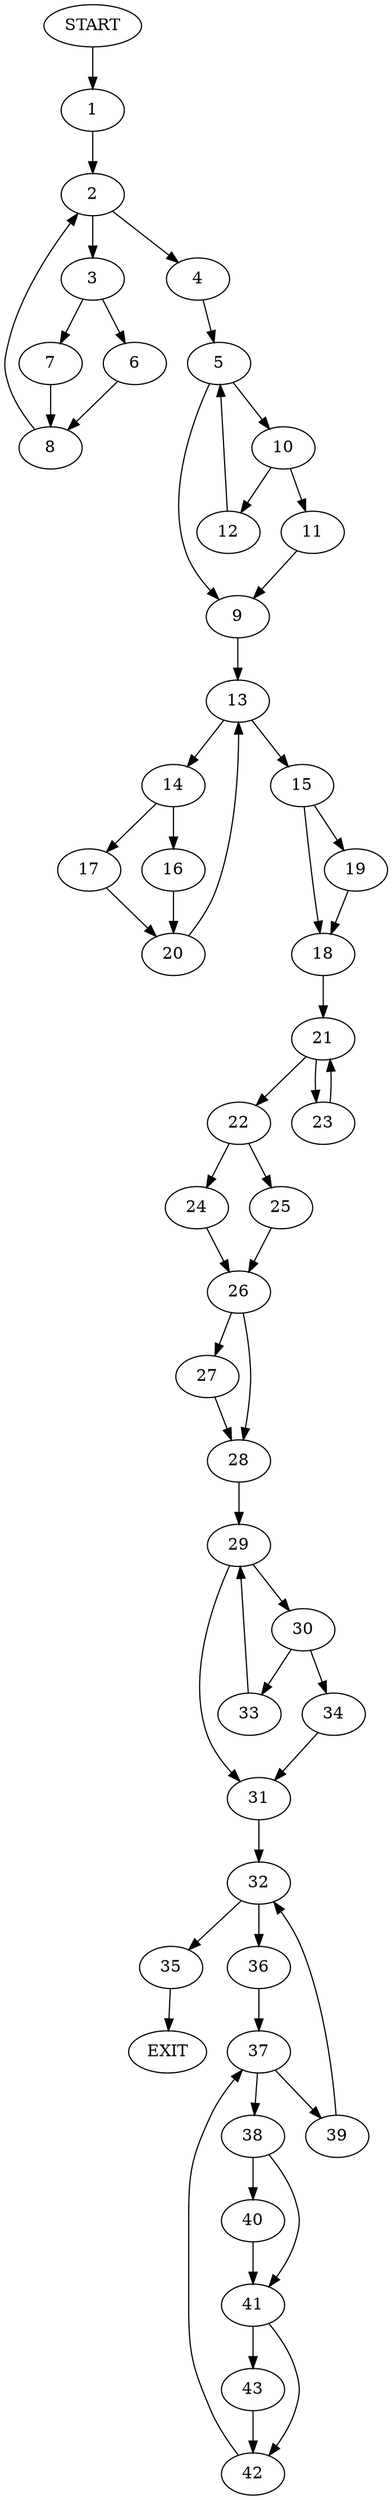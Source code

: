 digraph {
0 [label="START"]
44 [label="EXIT"]
0 -> 1
1 -> 2
2 -> 3
2 -> 4
4 -> 5
3 -> 6
3 -> 7
7 -> 8
6 -> 8
8 -> 2
5 -> 9
5 -> 10
10 -> 11
10 -> 12
9 -> 13
12 -> 5
11 -> 9
13 -> 14
13 -> 15
14 -> 16
14 -> 17
15 -> 18
15 -> 19
17 -> 20
16 -> 20
20 -> 13
18 -> 21
19 -> 18
21 -> 22
21 -> 23
23 -> 21
22 -> 24
22 -> 25
25 -> 26
24 -> 26
26 -> 27
26 -> 28
27 -> 28
28 -> 29
29 -> 30
29 -> 31
31 -> 32
30 -> 33
30 -> 34
34 -> 31
33 -> 29
32 -> 35
32 -> 36
36 -> 37
35 -> 44
37 -> 38
37 -> 39
38 -> 40
38 -> 41
39 -> 32
40 -> 41
41 -> 42
41 -> 43
43 -> 42
42 -> 37
}
